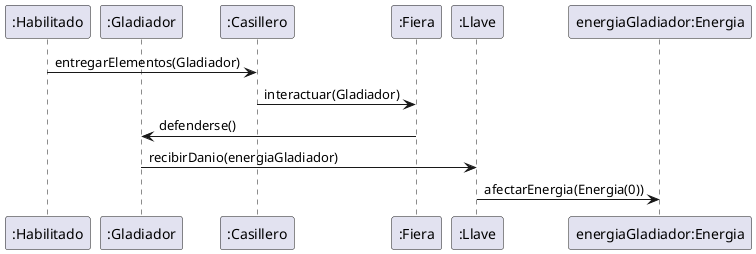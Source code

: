 @startuml gladiadorConLlaveEncuentraUnaFiera

participant Habilitado as ":Habilitado"
participant Gladiador as ":Gladiador"

participant Casillero as ":Casillero"
participant Fiera as ":Fiera"

participant Llave as ":Llave"
participant energiaGladiador as "energiaGladiador:Energia"

Habilitado -> Casillero: entregarElementos(Gladiador)
Casillero -> Fiera: interactuar(Gladiador)

Fiera -> Gladiador: defenderse()
Gladiador -> Llave: recibirDanio(energiaGladiador)
Llave -> energiaGladiador: afectarEnergia(Energia(0))


@enduml